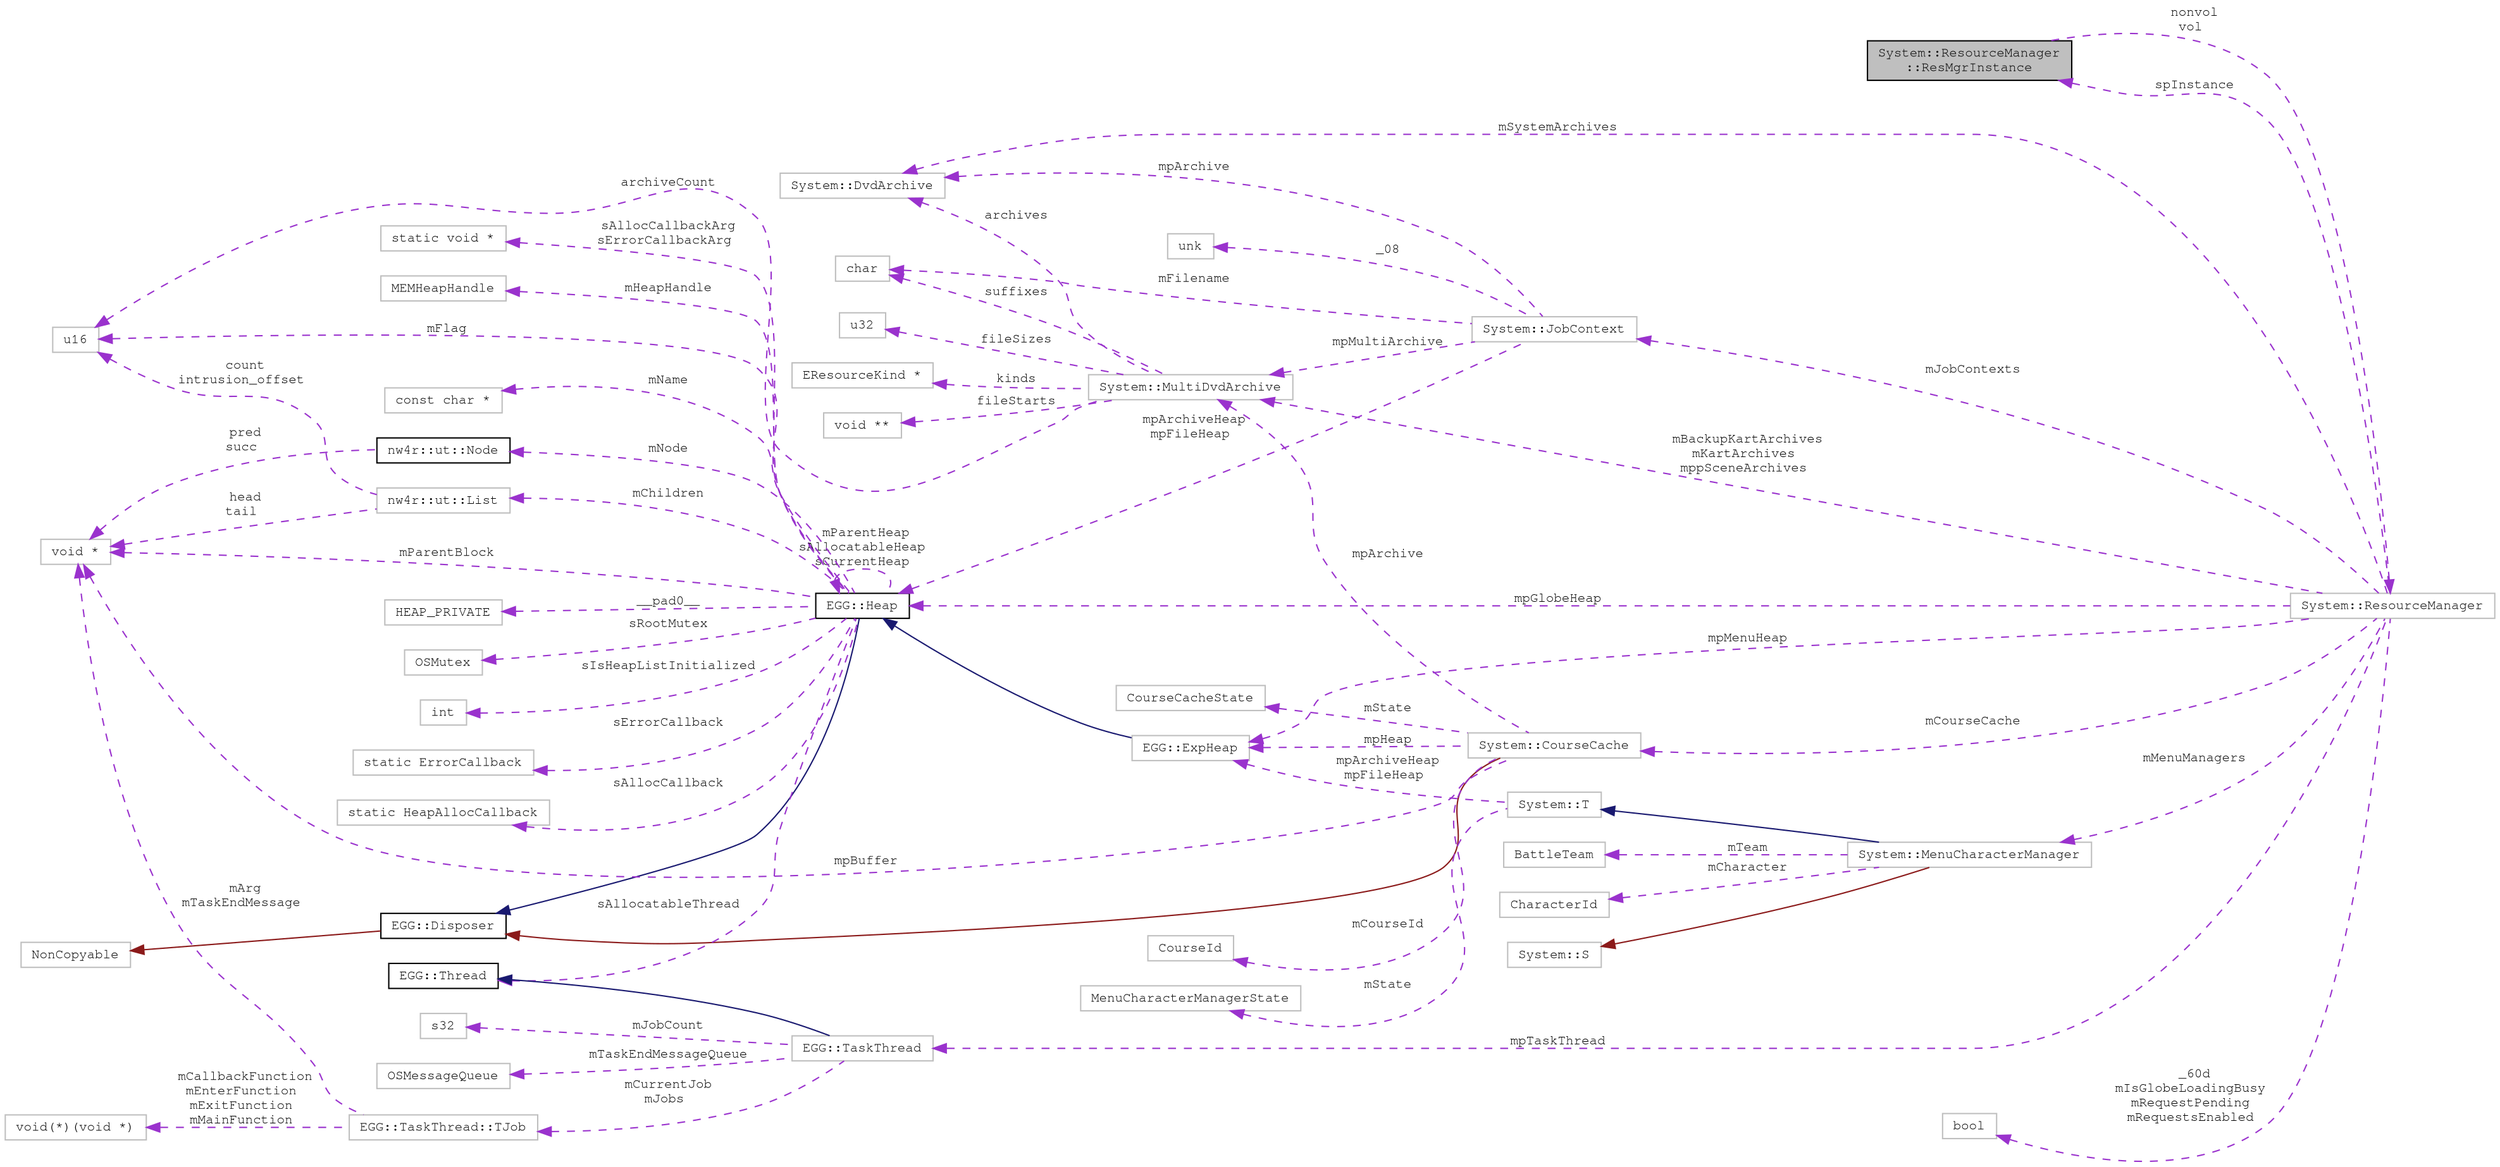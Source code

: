 digraph "System::ResourceManager::ResMgrInstance"
{
 // LATEX_PDF_SIZE
  edge [fontname="FreeMono",fontsize="10",labelfontname="FreeMono",labelfontsize="10"];
  node [fontname="FreeMono",fontsize="10",shape=record];
  rankdir="LR";
  Node1 [label="System::ResourceManager\l::ResMgrInstance",height=0.2,width=0.4,color="black", fillcolor="grey75", style="filled", fontcolor="black",tooltip=" "];
  Node2 -> Node1 [dir="back",color="darkorchid3",fontsize="10",style="dashed",label=" nonvol\nvol" ,fontname="FreeMono"];
  Node2 [label="System::ResourceManager",height=0.2,width=0.4,color="grey75", fillcolor="white", style="filled",URL="$class_system_1_1_resource_manager.html",tooltip=" "];
  Node1 -> Node2 [dir="back",color="darkorchid3",fontsize="10",style="dashed",label=" spInstance" ,fontname="FreeMono"];
  Node3 -> Node2 [dir="back",color="darkorchid3",fontsize="10",style="dashed",label=" mBackupKartArchives\nmKartArchives\nmppSceneArchives" ,fontname="FreeMono"];
  Node3 [label="System::MultiDvdArchive",height=0.2,width=0.4,color="grey75", fillcolor="white", style="filled",URL="$class_system_1_1_multi_dvd_archive.html",tooltip=" "];
  Node4 -> Node3 [dir="back",color="darkorchid3",fontsize="10",style="dashed",label=" archives" ,fontname="FreeMono"];
  Node4 [label="System::DvdArchive",height=0.2,width=0.4,color="grey75", fillcolor="white", style="filled",URL="$class_system_1_1_dvd_archive.html",tooltip=" "];
  Node5 -> Node3 [dir="back",color="darkorchid3",fontsize="10",style="dashed",label=" archiveCount" ,fontname="FreeMono"];
  Node5 [label="u16",height=0.2,width=0.4,color="grey75", fillcolor="white", style="filled",URL="$classu16.html",tooltip=" "];
  Node6 -> Node3 [dir="back",color="darkorchid3",fontsize="10",style="dashed",label=" fileSizes" ,fontname="FreeMono"];
  Node6 [label="u32",height=0.2,width=0.4,color="grey75", fillcolor="white", style="filled",tooltip=" "];
  Node7 -> Node3 [dir="back",color="darkorchid3",fontsize="10",style="dashed",label=" suffixes" ,fontname="FreeMono"];
  Node7 [label="char",height=0.2,width=0.4,color="grey75", fillcolor="white", style="filled",tooltip=" "];
  Node8 -> Node3 [dir="back",color="darkorchid3",fontsize="10",style="dashed",label=" fileStarts" ,fontname="FreeMono"];
  Node8 [label="void **",height=0.2,width=0.4,color="grey75", fillcolor="white", style="filled",tooltip=" "];
  Node9 -> Node3 [dir="back",color="darkorchid3",fontsize="10",style="dashed",label=" kinds" ,fontname="FreeMono"];
  Node9 [label="EResourceKind *",height=0.2,width=0.4,color="grey75", fillcolor="white", style="filled",tooltip=" "];
  Node4 -> Node2 [dir="back",color="darkorchid3",fontsize="10",style="dashed",label=" mSystemArchives" ,fontname="FreeMono"];
  Node10 -> Node2 [dir="back",color="darkorchid3",fontsize="10",style="dashed",label=" mJobContexts" ,fontname="FreeMono"];
  Node10 [label="System::JobContext",height=0.2,width=0.4,color="grey75", fillcolor="white", style="filled",URL="$struct_system_1_1_job_context.html",tooltip=" "];
  Node3 -> Node10 [dir="back",color="darkorchid3",fontsize="10",style="dashed",label=" mpMultiArchive" ,fontname="FreeMono"];
  Node4 -> Node10 [dir="back",color="darkorchid3",fontsize="10",style="dashed",label=" mpArchive" ,fontname="FreeMono"];
  Node11 -> Node10 [dir="back",color="darkorchid3",fontsize="10",style="dashed",label=" _08" ,fontname="FreeMono"];
  Node11 [label="unk",height=0.2,width=0.4,color="grey75", fillcolor="white", style="filled",tooltip=" "];
  Node7 -> Node10 [dir="back",color="darkorchid3",fontsize="10",style="dashed",label=" mFilename" ,fontname="FreeMono"];
  Node12 -> Node10 [dir="back",color="darkorchid3",fontsize="10",style="dashed",label=" mpArchiveHeap\nmpFileHeap" ,fontname="FreeMono"];
  Node12 [label="EGG::Heap",height=0.2,width=0.4,color="black", fillcolor="white", style="filled",URL="$class_e_g_g_1_1_heap.html",tooltip="Base Heap class."];
  Node13 -> Node12 [dir="back",color="midnightblue",fontsize="10",style="solid",fontname="FreeMono"];
  Node13 [label="EGG::Disposer",height=0.2,width=0.4,color="black", fillcolor="white", style="filled",URL="$class_e_g_g_1_1_disposer.html",tooltip="Base class for garbage-collected objects."];
  Node14 -> Node13 [dir="back",color="firebrick4",fontsize="10",style="solid",fontname="FreeMono"];
  Node14 [label="NonCopyable",height=0.2,width=0.4,color="grey75", fillcolor="white", style="filled",URL="$class_non_copyable.html",tooltip=" "];
  Node15 -> Node12 [dir="back",color="darkorchid3",fontsize="10",style="dashed",label=" __pad0__" ,fontname="FreeMono"];
  Node15 [label="HEAP_PRIVATE",height=0.2,width=0.4,color="grey75", fillcolor="white", style="filled",tooltip=" "];
  Node16 -> Node12 [dir="back",color="darkorchid3",fontsize="10",style="dashed",label=" sRootMutex" ,fontname="FreeMono"];
  Node16 [label="OSMutex",height=0.2,width=0.4,color="grey75", fillcolor="white", style="filled",tooltip=" "];
  Node12 -> Node12 [dir="back",color="darkorchid3",fontsize="10",style="dashed",label=" mParentHeap\nsAllocatableHeap\nsCurrentHeap" ,fontname="FreeMono"];
  Node17 -> Node12 [dir="back",color="darkorchid3",fontsize="10",style="dashed",label=" sIsHeapListInitialized" ,fontname="FreeMono"];
  Node17 [label="int",height=0.2,width=0.4,color="grey75", fillcolor="white", style="filled",tooltip=" "];
  Node18 -> Node12 [dir="back",color="darkorchid3",fontsize="10",style="dashed",label=" sErrorCallback" ,fontname="FreeMono"];
  Node18 [label="static ErrorCallback",height=0.2,width=0.4,color="grey75", fillcolor="white", style="filled",tooltip=" "];
  Node19 -> Node12 [dir="back",color="darkorchid3",fontsize="10",style="dashed",label=" sAllocCallback" ,fontname="FreeMono"];
  Node19 [label="static HeapAllocCallback",height=0.2,width=0.4,color="grey75", fillcolor="white", style="filled",tooltip=" "];
  Node20 -> Node12 [dir="back",color="darkorchid3",fontsize="10",style="dashed",label=" sAllocCallbackArg\nsErrorCallbackArg" ,fontname="FreeMono"];
  Node20 [label="static void *",height=0.2,width=0.4,color="grey75", fillcolor="white", style="filled",tooltip=" "];
  Node21 -> Node12 [dir="back",color="darkorchid3",fontsize="10",style="dashed",label=" sAllocatableThread" ,fontname="FreeMono"];
  Node21 [label="EGG::Thread",height=0.2,width=0.4,color="black", fillcolor="white", style="filled",URL="$class_e_g_g_1_1_thread.html",tooltip="Wrapper for OSThread."];
  Node22 -> Node12 [dir="back",color="darkorchid3",fontsize="10",style="dashed",label=" mHeapHandle" ,fontname="FreeMono"];
  Node22 [label="MEMHeapHandle",height=0.2,width=0.4,color="grey75", fillcolor="white", style="filled",tooltip=" "];
  Node23 -> Node12 [dir="back",color="darkorchid3",fontsize="10",style="dashed",label=" mParentBlock" ,fontname="FreeMono"];
  Node23 [label="void *",height=0.2,width=0.4,color="grey75", fillcolor="white", style="filled",tooltip=" "];
  Node5 -> Node12 [dir="back",color="darkorchid3",fontsize="10",style="dashed",label=" mFlag" ,fontname="FreeMono"];
  Node24 -> Node12 [dir="back",color="darkorchid3",fontsize="10",style="dashed",label=" mNode" ,fontname="FreeMono"];
  Node24 [label="nw4r::ut::Node",height=0.2,width=0.4,color="black", fillcolor="white", style="filled",URL="$structnw4r_1_1ut_1_1_node.html",tooltip="Bidirectional list node."];
  Node23 -> Node24 [dir="back",color="darkorchid3",fontsize="10",style="dashed",label=" pred\nsucc" ,fontname="FreeMono"];
  Node25 -> Node12 [dir="back",color="darkorchid3",fontsize="10",style="dashed",label=" mChildren" ,fontname="FreeMono"];
  Node25 [label="nw4r::ut::List",height=0.2,width=0.4,color="grey75", fillcolor="white", style="filled",URL="$structnw4r_1_1ut_1_1_list.html",tooltip=" "];
  Node23 -> Node25 [dir="back",color="darkorchid3",fontsize="10",style="dashed",label=" head\ntail" ,fontname="FreeMono"];
  Node5 -> Node25 [dir="back",color="darkorchid3",fontsize="10",style="dashed",label=" count\nintrusion_offset" ,fontname="FreeMono"];
  Node26 -> Node12 [dir="back",color="darkorchid3",fontsize="10",style="dashed",label=" mName" ,fontname="FreeMono"];
  Node26 [label="const char *",height=0.2,width=0.4,color="grey75", fillcolor="white", style="filled",tooltip=" "];
  Node27 -> Node2 [dir="back",color="darkorchid3",fontsize="10",style="dashed",label=" mpTaskThread" ,fontname="FreeMono"];
  Node27 [label="EGG::TaskThread",height=0.2,width=0.4,color="grey75", fillcolor="white", style="filled",URL="$class_e_g_g_1_1_task_thread.html",tooltip=" "];
  Node21 -> Node27 [dir="back",color="midnightblue",fontsize="10",style="solid",fontname="FreeMono"];
  Node28 -> Node27 [dir="back",color="darkorchid3",fontsize="10",style="dashed",label=" mCurrentJob\nmJobs" ,fontname="FreeMono"];
  Node28 [label="EGG::TaskThread::TJob",height=0.2,width=0.4,color="grey75", fillcolor="white", style="filled",URL="$struct_e_g_g_1_1_task_thread_1_1_t_job.html",tooltip=" "];
  Node29 -> Node28 [dir="back",color="darkorchid3",fontsize="10",style="dashed",label=" mCallbackFunction\nmEnterFunction\nmExitFunction\nmMainFunction" ,fontname="FreeMono"];
  Node29 [label="void(*)(void *)",height=0.2,width=0.4,color="grey75", fillcolor="white", style="filled",tooltip=" "];
  Node23 -> Node28 [dir="back",color="darkorchid3",fontsize="10",style="dashed",label=" mArg\nmTaskEndMessage" ,fontname="FreeMono"];
  Node30 -> Node27 [dir="back",color="darkorchid3",fontsize="10",style="dashed",label=" mJobCount" ,fontname="FreeMono"];
  Node30 [label="s32",height=0.2,width=0.4,color="grey75", fillcolor="white", style="filled",tooltip=" "];
  Node31 -> Node27 [dir="back",color="darkorchid3",fontsize="10",style="dashed",label=" mTaskEndMessageQueue" ,fontname="FreeMono"];
  Node31 [label="OSMessageQueue",height=0.2,width=0.4,color="grey75", fillcolor="white", style="filled",tooltip=" "];
  Node32 -> Node2 [dir="back",color="darkorchid3",fontsize="10",style="dashed",label=" mCourseCache" ,fontname="FreeMono"];
  Node32 [label="System::CourseCache",height=0.2,width=0.4,color="grey75", fillcolor="white", style="filled",URL="$class_system_1_1_course_cache.html",tooltip=" "];
  Node13 -> Node32 [dir="back",color="firebrick4",fontsize="10",style="solid",fontname="FreeMono"];
  Node23 -> Node32 [dir="back",color="darkorchid3",fontsize="10",style="dashed",label=" mpBuffer" ,fontname="FreeMono"];
  Node33 -> Node32 [dir="back",color="darkorchid3",fontsize="10",style="dashed",label=" mpHeap" ,fontname="FreeMono"];
  Node33 [label="EGG::ExpHeap",height=0.2,width=0.4,color="grey75", fillcolor="white", style="filled",URL="$class_e_g_g_1_1_exp_heap.html",tooltip=" "];
  Node12 -> Node33 [dir="back",color="midnightblue",fontsize="10",style="solid",fontname="FreeMono"];
  Node34 -> Node32 [dir="back",color="darkorchid3",fontsize="10",style="dashed",label=" mCourseId" ,fontname="FreeMono"];
  Node34 [label="CourseId",height=0.2,width=0.4,color="grey75", fillcolor="white", style="filled",tooltip=" "];
  Node35 -> Node32 [dir="back",color="darkorchid3",fontsize="10",style="dashed",label=" mState" ,fontname="FreeMono"];
  Node35 [label="CourseCacheState",height=0.2,width=0.4,color="grey75", fillcolor="white", style="filled",tooltip=" "];
  Node3 -> Node32 [dir="back",color="darkorchid3",fontsize="10",style="dashed",label=" mpArchive" ,fontname="FreeMono"];
  Node36 -> Node2 [dir="back",color="darkorchid3",fontsize="10",style="dashed",label=" mMenuManagers" ,fontname="FreeMono"];
  Node36 [label="System::MenuCharacterManager",height=0.2,width=0.4,color="grey75", fillcolor="white", style="filled",URL="$class_system_1_1_menu_character_manager.html",tooltip=" "];
  Node37 -> Node36 [dir="back",color="firebrick4",fontsize="10",style="solid",fontname="FreeMono"];
  Node37 [label="System::S",height=0.2,width=0.4,color="grey75", fillcolor="white", style="filled",URL="$struct_system_1_1_s.html",tooltip=" "];
  Node38 -> Node36 [dir="back",color="midnightblue",fontsize="10",style="solid",fontname="FreeMono"];
  Node38 [label="System::T",height=0.2,width=0.4,color="grey75", fillcolor="white", style="filled",URL="$struct_system_1_1_t.html",tooltip=" "];
  Node33 -> Node38 [dir="back",color="darkorchid3",fontsize="10",style="dashed",label=" mpArchiveHeap\nmpFileHeap" ,fontname="FreeMono"];
  Node39 -> Node38 [dir="back",color="darkorchid3",fontsize="10",style="dashed",label=" mState" ,fontname="FreeMono"];
  Node39 [label="MenuCharacterManagerState",height=0.2,width=0.4,color="grey75", fillcolor="white", style="filled",tooltip=" "];
  Node40 -> Node36 [dir="back",color="darkorchid3",fontsize="10",style="dashed",label=" mCharacter" ,fontname="FreeMono"];
  Node40 [label="CharacterId",height=0.2,width=0.4,color="grey75", fillcolor="white", style="filled",tooltip=" "];
  Node41 -> Node36 [dir="back",color="darkorchid3",fontsize="10",style="dashed",label=" mTeam" ,fontname="FreeMono"];
  Node41 [label="BattleTeam",height=0.2,width=0.4,color="grey75", fillcolor="white", style="filled",tooltip=" "];
  Node42 -> Node2 [dir="back",color="darkorchid3",fontsize="10",style="dashed",label=" _60d\nmIsGlobeLoadingBusy\nmRequestPending\nmRequestsEnabled" ,fontname="FreeMono"];
  Node42 [label="bool",height=0.2,width=0.4,color="grey75", fillcolor="white", style="filled",tooltip=" "];
  Node33 -> Node2 [dir="back",color="darkorchid3",fontsize="10",style="dashed",label=" mpMenuHeap" ,fontname="FreeMono"];
  Node12 -> Node2 [dir="back",color="darkorchid3",fontsize="10",style="dashed",label=" mpGlobeHeap" ,fontname="FreeMono"];
}
